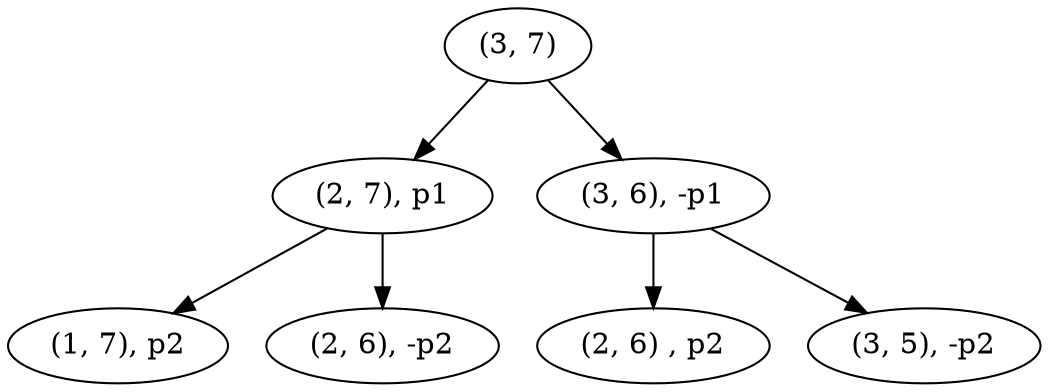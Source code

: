 digraph G {
"(3, 7)"->"(2, 7), p1" [ lable = "3"]
"(3, 7)"->"(3, 6), -p1"

"(2, 7), p1"->"(1, 7), p2"
"(2, 7), p1"->"(2, 6), -p2"

"(3, 6), -p1"->"(2, 6) , p2"
"(3, 6), -p1"->"(3, 5), -p2"
}
